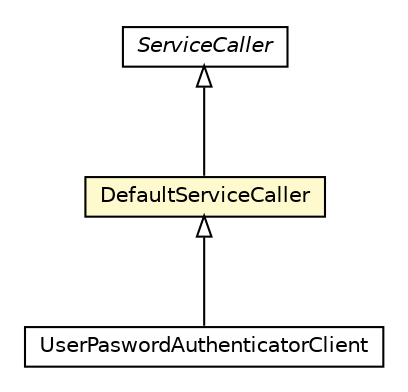 #!/usr/local/bin/dot
#
# Class diagram 
# Generated by UMLGraph version R5_6-24-gf6e263 (http://www.umlgraph.org/)
#

digraph G {
	edge [fontname="Helvetica",fontsize=10,labelfontname="Helvetica",labelfontsize=10];
	node [fontname="Helvetica",fontsize=10,shape=plaintext];
	nodesep=0.25;
	ranksep=0.5;
	// org.universAAL.middleware.service.ServiceCaller
	c3411387 [label=<<table title="org.universAAL.middleware.service.ServiceCaller" border="0" cellborder="1" cellspacing="0" cellpadding="2" port="p" href="./ServiceCaller.html">
		<tr><td><table border="0" cellspacing="0" cellpadding="1">
<tr><td align="center" balign="center"><font face="Helvetica-Oblique"> ServiceCaller </font></td></tr>
		</table></td></tr>
		</table>>, URL="./ServiceCaller.html", fontname="Helvetica", fontcolor="black", fontsize=10.0];
	// org.universAAL.middleware.service.DefaultServiceCaller
	c3411398 [label=<<table title="org.universAAL.middleware.service.DefaultServiceCaller" border="0" cellborder="1" cellspacing="0" cellpadding="2" port="p" bgcolor="lemonChiffon" href="./DefaultServiceCaller.html">
		<tr><td><table border="0" cellspacing="0" cellpadding="1">
<tr><td align="center" balign="center"> DefaultServiceCaller </td></tr>
		</table></td></tr>
		</table>>, URL="./DefaultServiceCaller.html", fontname="Helvetica", fontcolor="black", fontsize=10.0];
	// org.universAAL.security.authenticator.client.UserPaswordAuthenticatorClient
	c3412920 [label=<<table title="org.universAAL.security.authenticator.client.UserPaswordAuthenticatorClient" border="0" cellborder="1" cellspacing="0" cellpadding="2" port="p" href="../../security/authenticator/client/UserPaswordAuthenticatorClient.html">
		<tr><td><table border="0" cellspacing="0" cellpadding="1">
<tr><td align="center" balign="center"> UserPaswordAuthenticatorClient </td></tr>
		</table></td></tr>
		</table>>, URL="../../security/authenticator/client/UserPaswordAuthenticatorClient.html", fontname="Helvetica", fontcolor="black", fontsize=10.0];
	//org.universAAL.middleware.service.DefaultServiceCaller extends org.universAAL.middleware.service.ServiceCaller
	c3411387:p -> c3411398:p [dir=back,arrowtail=empty];
	//org.universAAL.security.authenticator.client.UserPaswordAuthenticatorClient extends org.universAAL.middleware.service.DefaultServiceCaller
	c3411398:p -> c3412920:p [dir=back,arrowtail=empty];
}

